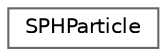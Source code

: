 digraph "Grafische Darstellung der Klassenhierarchie"
{
 // LATEX_PDF_SIZE
  bgcolor="transparent";
  edge [fontname=Helvetica,fontsize=10,labelfontname=Helvetica,labelfontsize=10];
  node [fontname=Helvetica,fontsize=10,shape=box,height=0.2,width=0.4];
  rankdir="LR";
  Node0 [id="Node000000",label="SPHParticle",height=0.2,width=0.4,color="grey40", fillcolor="white", style="filled",URL="$de/dc9/struct_s_p_h_particle.html",tooltip=" "];
}
